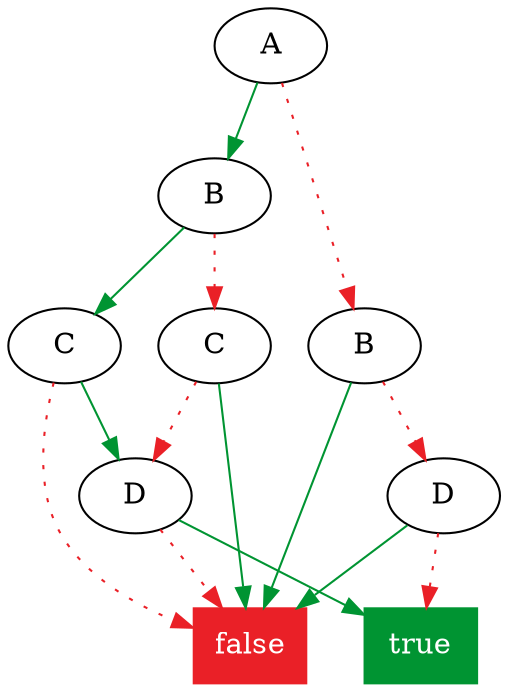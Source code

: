 digraph G {

  id0 [label="false", shape=box, color="#ea2027", fontcolor="#ffffff", style=filled, fillcolor="#ea2027"]
  id1 [label="true", shape=box, color="#009432", fontcolor="#ffffff", style=filled, fillcolor="#009432"]
  id8 [label="D"]
  id9 [label="D"]
  id21 [label="C"]
  id26 [label="B"]
  id27 [label="C"]
  id28 [label="B"]
  id29 [label="A"]

  id8 -> id0 [color="#ea2027", fontcolor="#ea2027", style=dotted]
  id8 -> id1 [color="#009432", fontcolor="#009432", style=solid]
  id9 -> id1 [color="#ea2027", fontcolor="#ea2027", style=dotted]
  id9 -> id0 [color="#009432", fontcolor="#009432", style=solid]
  id21 -> id0 [color="#ea2027", fontcolor="#ea2027", style=dotted]
  id21 -> id8 [color="#009432", fontcolor="#009432", style=solid]
  id26 -> id9 [color="#ea2027", fontcolor="#ea2027", style=dotted]
  id26 -> id0 [color="#009432", fontcolor="#009432", style=solid]
  id27 -> id8 [color="#ea2027", fontcolor="#ea2027", style=dotted]
  id27 -> id0 [color="#009432", fontcolor="#009432", style=solid]
  id28 -> id27 [color="#ea2027", fontcolor="#ea2027", style=dotted]
  id28 -> id21 [color="#009432", fontcolor="#009432", style=solid]
  id29 -> id26 [color="#ea2027", fontcolor="#ea2027", style=dotted]
  id29 -> id28 [color="#009432", fontcolor="#009432", style=solid]
}
